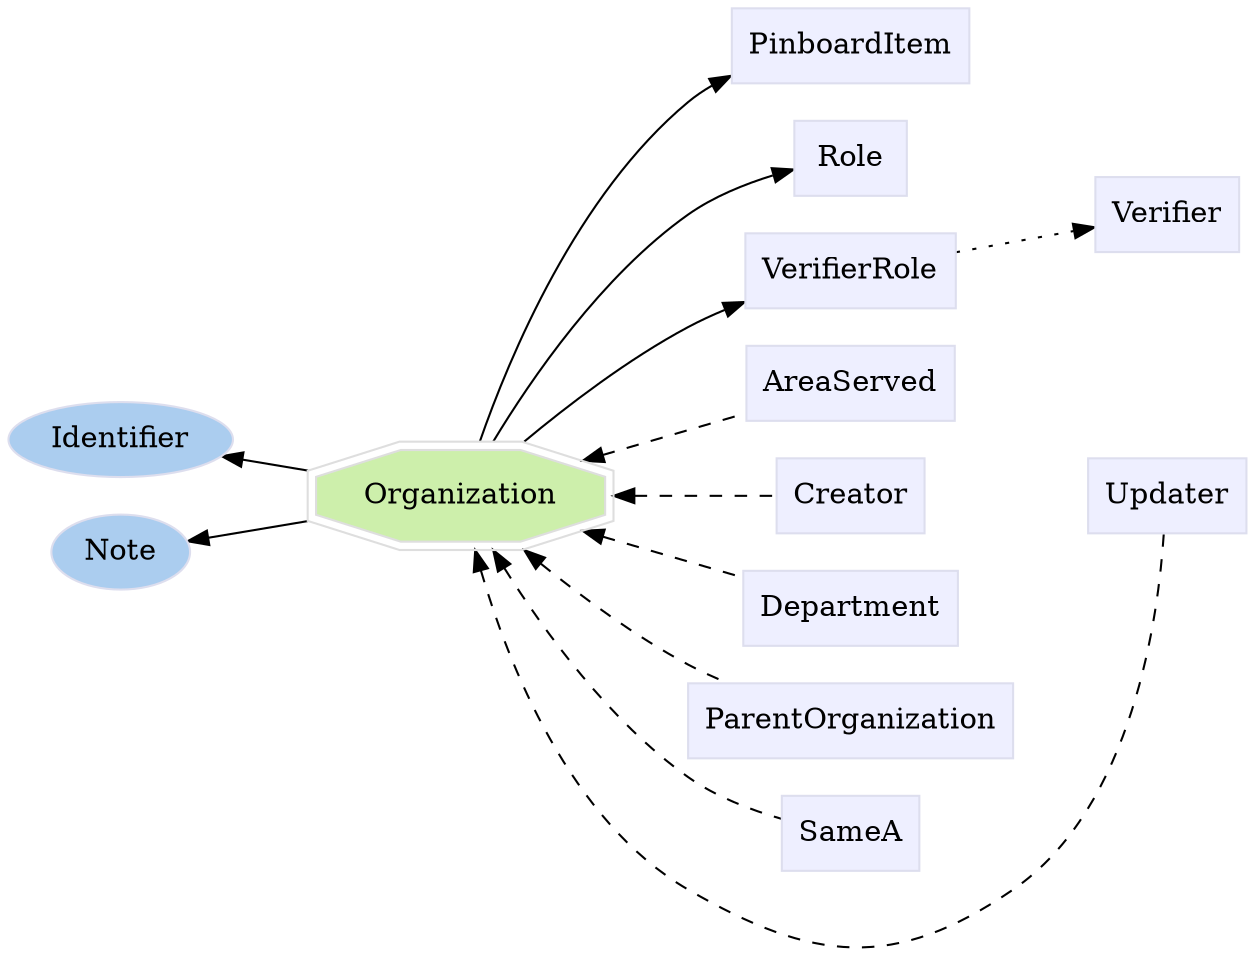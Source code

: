 digraph Organization {
	graph [bb="0,0,506.2,445.51",
		label="",
		outputorder=edgesfirst,
		rankdir=LR
	];
	node [label="\N"];
	subgraph annotator_cluster {
		graph [rank=min];
		Identifier	[color="#dddeee",
			fillcolor="#abcdef",
			group=annotator,
			height=0.5,
			href="/develop/Data/models.html#identifier",
			label=Identifier,
			pos="42.896,238.51",
			shape=oval,
			style=filled,
			target=_top,
			width=1.1916];
		Note	[color="#dddeee",
			fillcolor="#abcdef",
			group=annotator,
			height=0.5,
			href="/develop/Data/models.html#note",
			label=Note,
			pos="42.896,184.51",
			shape=oval,
			style=filled,
			target=_top,
			width=0.77632];
	}
	subgraph core {
	}
	subgraph supporting {
		Organization	[color="#dedede",
			fillcolor="#cdefab",
			group=target,
			height=0.61111,
			href="/develop/Data/models.html#organization",
			label=Organization,
			pos="187,211.51",
			shape=doubleoctagon,
			style=filled,
			target=_top,
			width=1.8112];
		PinboardItem	[color="#dddeee",
			fillcolor="#eeefff",
			group=supporting,
			height=0.5,
			href="/develop/Data/models.html#pinboard-item",
			label=PinboardItem,
			pos="349.2,427.51",
			shape=box,
			style=filled,
			target=_top,
			width=1.2639];
		Role	[color="#dddeee",
			fillcolor="#eeefff",
			group=supporting,
			height=0.5,
			href="/develop/Data/models.html#role",
			label=Role,
			pos="349.2,373.51",
			shape=box,
			style=filled,
			target=_top,
			width=0.75];
		VerifierRole	[color="#dddeee",
			fillcolor="#eeefff",
			group=supporting,
			height=0.5,
			href="/develop/Data/models.html#verifier-role",
			label=VerifierRole,
			pos="349.2,319.51",
			shape=box,
			style=filled,
			target=_top,
			width=1.1528];
		Verifier	[color="#dddeee",
			fillcolor="#eeefff",
			group=supporting,
			height=0.5,
			href="/develop/Data/models.html#verifier",
			label=Verifier,
			pos="476.2,346.51",
			shape=box,
			style=filled,
			target=_top,
			width=0.79167];
		AreaServed	[color="#dddeee",
			fillcolor="#eeefff",
			group=supporting,
			height=0.5,
			href="/develop/Data/models.html#area-served",
			label=AreaServed,
			pos="349.2,265.51",
			shape=box,
			style=filled,
			target=_top,
			width=1.1111];
		Creator	[color="#dddeee",
			fillcolor="#eeefff",
			group=supporting,
			height=0.5,
			href="/develop/Data/models.html#creator",
			label=Creator,
			pos="349.2,211.51",
			shape=box,
			style=filled,
			target=_top,
			width=0.79167];
		Department	[color="#dddeee",
			fillcolor="#eeefff",
			group=supporting,
			height=0.5,
			href="/develop/Data/models.html#department",
			label=Department,
			pos="349.2,157.51",
			shape=box,
			style=filled,
			target=_top,
			width=1.125];
		ParentOrganization	[color="#dddeee",
			fillcolor="#eeefff",
			group=supporting,
			height=0.5,
			href="/develop/Data/models.html#parent-organization",
			label=ParentOrganization,
			pos="349.2,103.51",
			shape=box,
			style=filled,
			target=_top,
			width=1.6944];
		SameA	[color="#dddeee",
			fillcolor="#eeefff",
			group=supporting,
			height=0.5,
			href="/develop/Data/models.html#same-a",
			label=SameA,
			pos="349.2,49.515",
			shape=box,
			style=filled,
			target=_top,
			width=0.79167];
		Updater	[color="#dddeee",
			fillcolor="#eeefff",
			group=supporting,
			height=0.5,
			href="/develop/Data/models.html#updater",
			label=Updater,
			pos="476.2,211.51",
			shape=box,
			style=filled,
			target=_top,
			width=0.83333];
	}
	Organization -> Identifier	[pos="e,82.351,231.21 125.04,223.1 114.06,225.18 102.76,227.33 92.205,229.34"];
	Organization -> Note	[pos="e,69.96,189.47 125,199.93 109.63,197.01 93.626,193.96 79.932,191.36"];
	Organization -> PinboardItem	[pos="e,303.49,411.49 194.47,233.71 206.78,272.37 236.99,352.51 288.2,400.51 290.31,402.49 292.59,404.34 294.98,406.07"];
	Organization -> Role	[pos="e,322.07,365.11 199.65,233.64 216.01,262.87 248.29,314.4 288.2,346.51 295.44,352.34 304.14,357.19 312.64,361.1"];
	Organization -> VerifierRole	[pos="e,307.45,302.89 211.79,233.7 231.31,251.14 260.19,275.29 288.2,292.51 291.4,294.49 294.78,296.4 298.22,298.23"];
	Organization -> AreaServed	[dir=back,
		pos="s,234.76,227.28 244.37,230.52 265.71,237.71 289.52,245.74 308.95,252.29",
		style=dashed];
	Organization -> Creator	[dir=back,
		pos="s,252.23,211.51 262.31,211.51 282.98,211.51 304.16,211.51 320.32,211.51",
		style=dashed];
	Organization -> Department	[dir=back,
		pos="s,234.76,195.75 244.33,192.53 265.59,185.36 289.29,177.37 308.69,170.83",
		style=dashed];
	Organization -> ParentOrganization	[dir=back,
		pos="s,211.79,189.33 219.53,182.51 238.51,165.96 263.69,145.59 288.2,130.51 293.36,127.34 298.95,124.33 304.58,121.54",
		style=dashed];
	Organization -> SameA	[dir=back,
		pos="s,199.65,189.39 204.66,180.61 222.13,150.67 252.03,105.62 288.2,76.515 297.72,68.853 309.77,62.879 320.56,58.52",
		style=dashed];
	Organization -> Updater	[dir=back,
		pos="s,192.13,189.2 194.42,179.22 205.17,134.84 231.49,56.637 288.2,22.515 334.66,-5.4394 366.06,-8.9803 410.2,22.515 466.27,62.522 474.47,\
154.12 475.32,193.25",
		style=dashed];
	Role -> Verifier	[pos="e,447.29,352.54 376.4,367.85 394.08,364.04 417.69,358.94 437.4,354.68",
		style=invis];
	VerifierRole -> Verifier	[pos="e,447.45,340.52 390.78,328.28 405.84,331.53 422.85,335.21 437.63,338.4",
		style=dotted];
	Creator -> Updater	[pos="e,445.79,211.51 377.94,211.51 394.93,211.51 416.95,211.51 435.74,211.51",
		style=invis];
}
